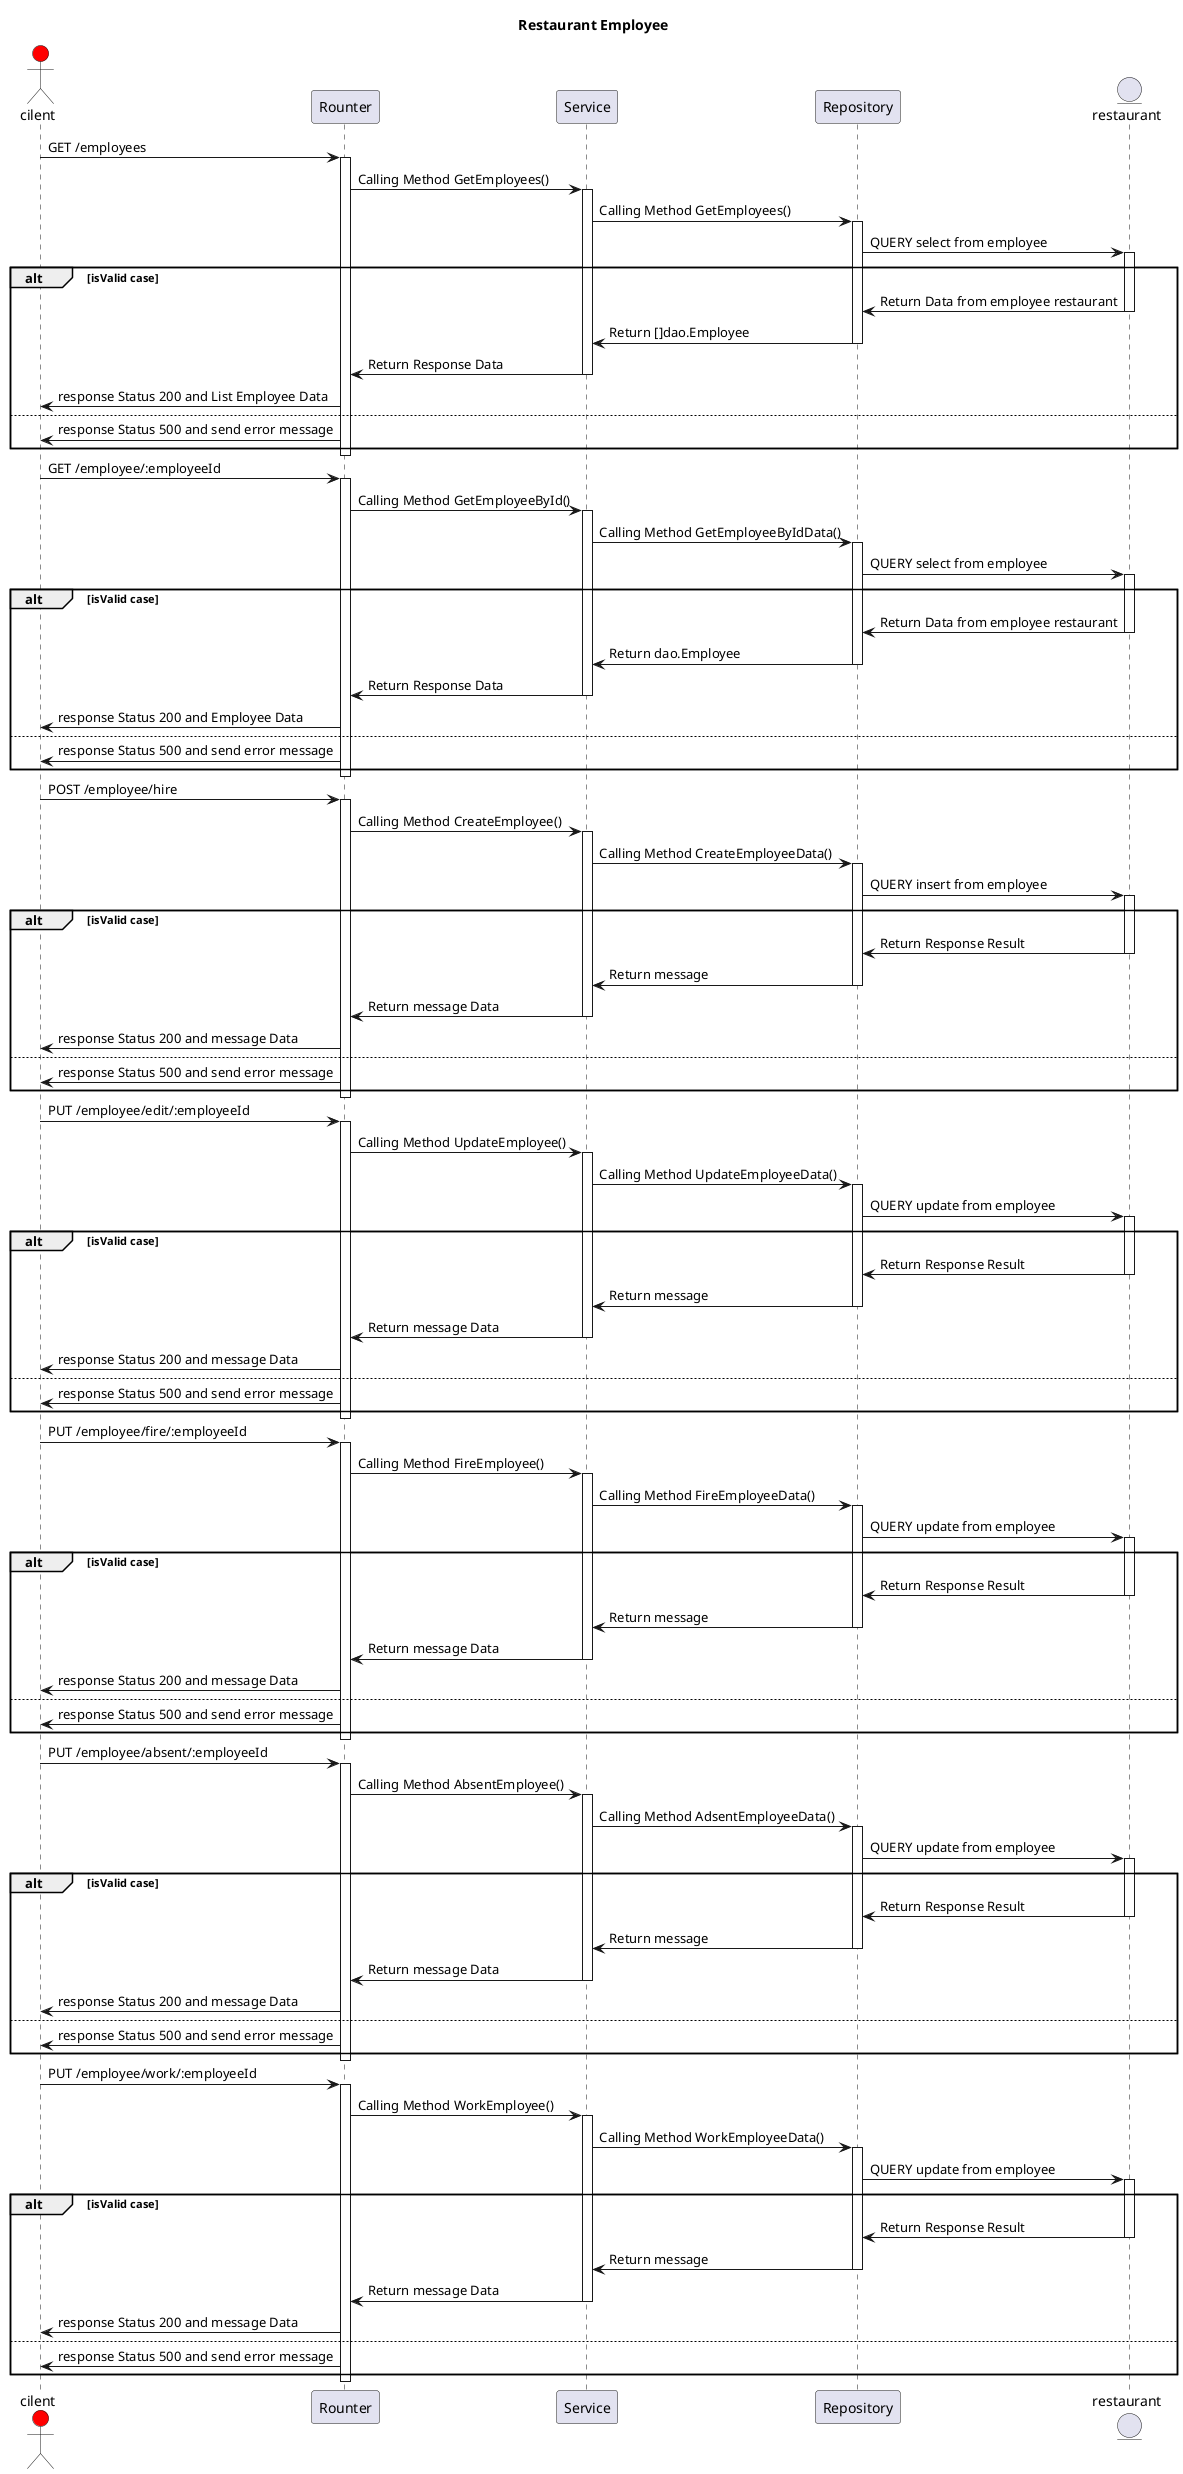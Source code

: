 @startuml

title Restaurant Employee

actor cilent as c #Red
participant Rounter as r
participant Service as sv 
participant Repository as rp 
entity restaurant as rt 

c -> r : GET /employees
activate r 
    r -> sv : Calling Method GetEmployees()
    activate sv
      sv -> rp : Calling Method GetEmployees()
      activate rp
        rp -> rt : QUERY select from employee
        alt isValid case 
        activate rt
            rt -> rp : Return Data from employee restaurant
        deactivate rt
        rp -> sv : Return []dao.Employee 
    deactivate rp
    sv -> r :Return Response Data
    deactivate sv
    r -> c : response Status 200 and List Employee Data
    else 
        r -> c : response Status 500 and send error message
    end 
deactivate r

c -> r : GET /employee/:employeeId
activate r 
    r -> sv : Calling Method GetEmployeeById()
    activate sv
      sv -> rp : Calling Method GetEmployeeByIdData()
      activate rp
        rp -> rt : QUERY select from employee
        alt isValid case 
        activate rt
            rt -> rp : Return Data from employee restaurant
        deactivate rt
        rp -> sv : Return dao.Employee
    deactivate rp
    sv -> r :Return Response Data
    deactivate sv
    r -> c : response Status 200 and Employee Data
    else 
        r -> c : response Status 500 and send error message
    end 
deactivate r

c -> r : POST /employee/hire
activate r 
    r -> sv : Calling Method CreateEmployee()
    activate sv
      sv -> rp : Calling Method CreateEmployeeData()
      activate rp
        rp -> rt : QUERY insert from employee
        alt isValid case 
        activate rt
            rt -> rp : Return Response Result
        deactivate rt
        rp -> sv : Return message
    deactivate rp
    sv -> r :Return message Data
    deactivate sv
    r -> c : response Status 200 and message Data
    else 
        r -> c : response Status 500 and send error message
    end 
deactivate r

c -> r : PUT /employee/edit/:employeeId
activate r 
    r -> sv : Calling Method UpdateEmployee()
    activate sv
      sv -> rp : Calling Method UpdateEmployeeData()
      activate rp
        rp -> rt : QUERY update from employee
        alt isValid case 
        activate rt
            rt -> rp : Return Response Result
        deactivate rt
        rp -> sv : Return message
    deactivate rp
    sv -> r :Return message Data
    deactivate sv
    r -> c : response Status 200 and message Data
    else 
        r -> c : response Status 500 and send error message
    end 
deactivate r

c -> r : PUT /employee/fire/:employeeId
activate r 
    r -> sv : Calling Method FireEmployee()
    activate sv
      sv -> rp : Calling Method FireEmployeeData()
      activate rp
        rp -> rt : QUERY update from employee
        alt isValid case 
        activate rt
            rt -> rp : Return Response Result
        deactivate rt
        rp -> sv : Return message
    deactivate rp
    sv -> r :Return message Data
    deactivate sv
    r -> c : response Status 200 and message Data
    else 
        r -> c : response Status 500 and send error message
    end 
deactivate r

c -> r : PUT /employee/absent/:employeeId
activate r 
    r -> sv : Calling Method AbsentEmployee()
    activate sv
      sv -> rp : Calling Method AdsentEmployeeData()
      activate rp
        rp -> rt : QUERY update from employee
        alt isValid case 
        activate rt
            rt -> rp : Return Response Result
        deactivate rt
        rp -> sv : Return message
    deactivate rp
    sv -> r :Return message Data
    deactivate sv
    r -> c : response Status 200 and message Data
    else 
        r -> c : response Status 500 and send error message
    end 
deactivate r
c -> r : PUT /employee/work/:employeeId
activate r 
    r -> sv : Calling Method WorkEmployee()
    activate sv
      sv -> rp : Calling Method WorkEmployeeData()
      activate rp
        rp -> rt : QUERY update from employee
        alt isValid case 
        activate rt
            rt -> rp : Return Response Result
        deactivate rt
        rp -> sv : Return message
    deactivate rp
    sv -> r :Return message Data
    deactivate sv
    r -> c : response Status 200 and message Data
    else 
        r -> c : response Status 500 and send error message
    end 
deactivate r